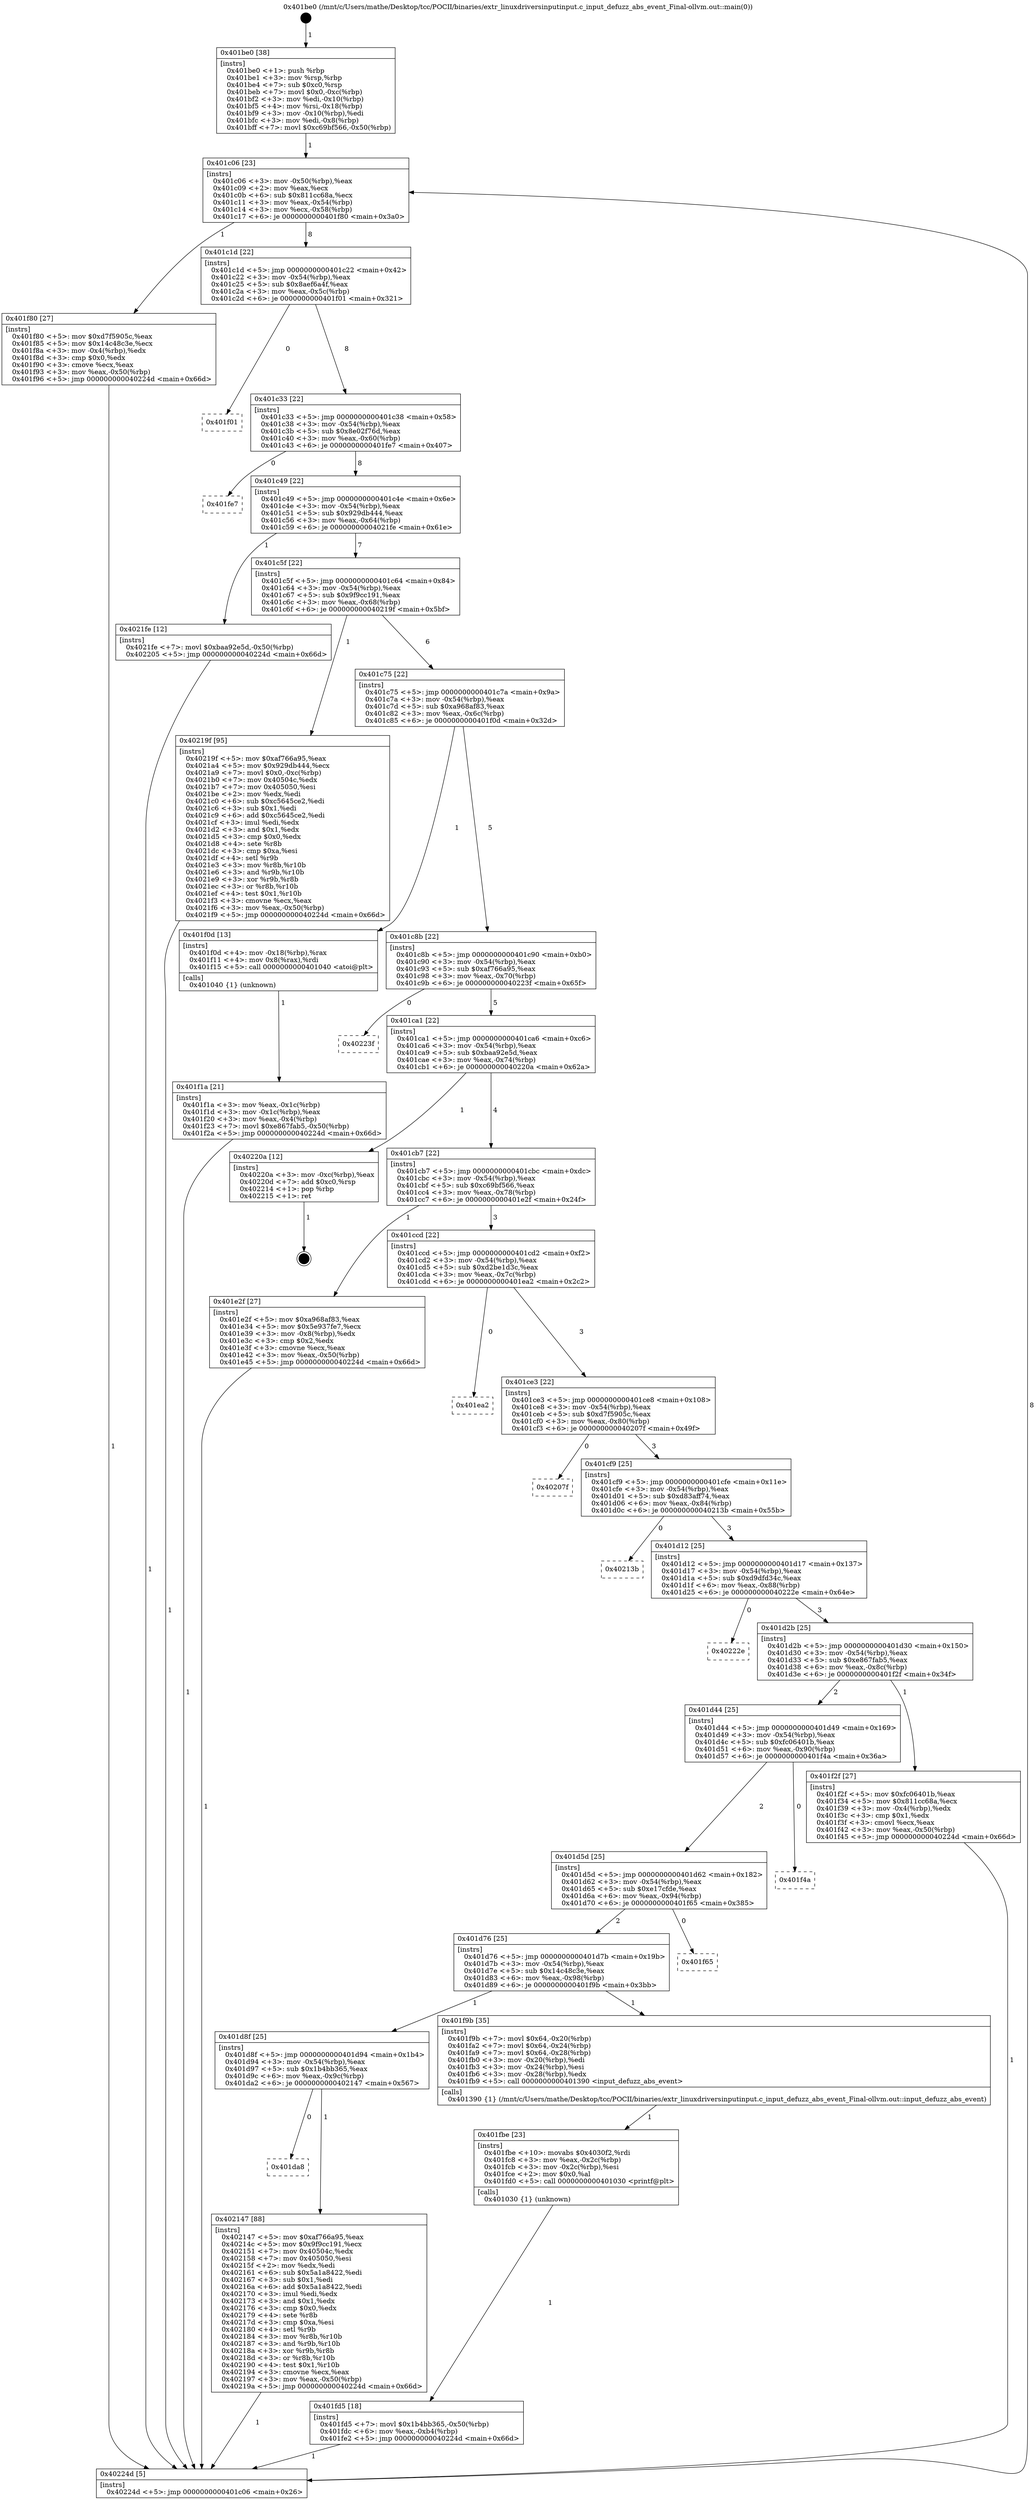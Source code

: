 digraph "0x401be0" {
  label = "0x401be0 (/mnt/c/Users/mathe/Desktop/tcc/POCII/binaries/extr_linuxdriversinputinput.c_input_defuzz_abs_event_Final-ollvm.out::main(0))"
  labelloc = "t"
  node[shape=record]

  Entry [label="",width=0.3,height=0.3,shape=circle,fillcolor=black,style=filled]
  "0x401c06" [label="{
     0x401c06 [23]\l
     | [instrs]\l
     &nbsp;&nbsp;0x401c06 \<+3\>: mov -0x50(%rbp),%eax\l
     &nbsp;&nbsp;0x401c09 \<+2\>: mov %eax,%ecx\l
     &nbsp;&nbsp;0x401c0b \<+6\>: sub $0x811cc68a,%ecx\l
     &nbsp;&nbsp;0x401c11 \<+3\>: mov %eax,-0x54(%rbp)\l
     &nbsp;&nbsp;0x401c14 \<+3\>: mov %ecx,-0x58(%rbp)\l
     &nbsp;&nbsp;0x401c17 \<+6\>: je 0000000000401f80 \<main+0x3a0\>\l
  }"]
  "0x401f80" [label="{
     0x401f80 [27]\l
     | [instrs]\l
     &nbsp;&nbsp;0x401f80 \<+5\>: mov $0xd7f5905c,%eax\l
     &nbsp;&nbsp;0x401f85 \<+5\>: mov $0x14c48c3e,%ecx\l
     &nbsp;&nbsp;0x401f8a \<+3\>: mov -0x4(%rbp),%edx\l
     &nbsp;&nbsp;0x401f8d \<+3\>: cmp $0x0,%edx\l
     &nbsp;&nbsp;0x401f90 \<+3\>: cmove %ecx,%eax\l
     &nbsp;&nbsp;0x401f93 \<+3\>: mov %eax,-0x50(%rbp)\l
     &nbsp;&nbsp;0x401f96 \<+5\>: jmp 000000000040224d \<main+0x66d\>\l
  }"]
  "0x401c1d" [label="{
     0x401c1d [22]\l
     | [instrs]\l
     &nbsp;&nbsp;0x401c1d \<+5\>: jmp 0000000000401c22 \<main+0x42\>\l
     &nbsp;&nbsp;0x401c22 \<+3\>: mov -0x54(%rbp),%eax\l
     &nbsp;&nbsp;0x401c25 \<+5\>: sub $0x8aef6a4f,%eax\l
     &nbsp;&nbsp;0x401c2a \<+3\>: mov %eax,-0x5c(%rbp)\l
     &nbsp;&nbsp;0x401c2d \<+6\>: je 0000000000401f01 \<main+0x321\>\l
  }"]
  Exit [label="",width=0.3,height=0.3,shape=circle,fillcolor=black,style=filled,peripheries=2]
  "0x401f01" [label="{
     0x401f01\l
  }", style=dashed]
  "0x401c33" [label="{
     0x401c33 [22]\l
     | [instrs]\l
     &nbsp;&nbsp;0x401c33 \<+5\>: jmp 0000000000401c38 \<main+0x58\>\l
     &nbsp;&nbsp;0x401c38 \<+3\>: mov -0x54(%rbp),%eax\l
     &nbsp;&nbsp;0x401c3b \<+5\>: sub $0x8e02f76d,%eax\l
     &nbsp;&nbsp;0x401c40 \<+3\>: mov %eax,-0x60(%rbp)\l
     &nbsp;&nbsp;0x401c43 \<+6\>: je 0000000000401fe7 \<main+0x407\>\l
  }"]
  "0x401da8" [label="{
     0x401da8\l
  }", style=dashed]
  "0x401fe7" [label="{
     0x401fe7\l
  }", style=dashed]
  "0x401c49" [label="{
     0x401c49 [22]\l
     | [instrs]\l
     &nbsp;&nbsp;0x401c49 \<+5\>: jmp 0000000000401c4e \<main+0x6e\>\l
     &nbsp;&nbsp;0x401c4e \<+3\>: mov -0x54(%rbp),%eax\l
     &nbsp;&nbsp;0x401c51 \<+5\>: sub $0x929db444,%eax\l
     &nbsp;&nbsp;0x401c56 \<+3\>: mov %eax,-0x64(%rbp)\l
     &nbsp;&nbsp;0x401c59 \<+6\>: je 00000000004021fe \<main+0x61e\>\l
  }"]
  "0x402147" [label="{
     0x402147 [88]\l
     | [instrs]\l
     &nbsp;&nbsp;0x402147 \<+5\>: mov $0xaf766a95,%eax\l
     &nbsp;&nbsp;0x40214c \<+5\>: mov $0x9f9cc191,%ecx\l
     &nbsp;&nbsp;0x402151 \<+7\>: mov 0x40504c,%edx\l
     &nbsp;&nbsp;0x402158 \<+7\>: mov 0x405050,%esi\l
     &nbsp;&nbsp;0x40215f \<+2\>: mov %edx,%edi\l
     &nbsp;&nbsp;0x402161 \<+6\>: sub $0x5a1a8422,%edi\l
     &nbsp;&nbsp;0x402167 \<+3\>: sub $0x1,%edi\l
     &nbsp;&nbsp;0x40216a \<+6\>: add $0x5a1a8422,%edi\l
     &nbsp;&nbsp;0x402170 \<+3\>: imul %edi,%edx\l
     &nbsp;&nbsp;0x402173 \<+3\>: and $0x1,%edx\l
     &nbsp;&nbsp;0x402176 \<+3\>: cmp $0x0,%edx\l
     &nbsp;&nbsp;0x402179 \<+4\>: sete %r8b\l
     &nbsp;&nbsp;0x40217d \<+3\>: cmp $0xa,%esi\l
     &nbsp;&nbsp;0x402180 \<+4\>: setl %r9b\l
     &nbsp;&nbsp;0x402184 \<+3\>: mov %r8b,%r10b\l
     &nbsp;&nbsp;0x402187 \<+3\>: and %r9b,%r10b\l
     &nbsp;&nbsp;0x40218a \<+3\>: xor %r9b,%r8b\l
     &nbsp;&nbsp;0x40218d \<+3\>: or %r8b,%r10b\l
     &nbsp;&nbsp;0x402190 \<+4\>: test $0x1,%r10b\l
     &nbsp;&nbsp;0x402194 \<+3\>: cmovne %ecx,%eax\l
     &nbsp;&nbsp;0x402197 \<+3\>: mov %eax,-0x50(%rbp)\l
     &nbsp;&nbsp;0x40219a \<+5\>: jmp 000000000040224d \<main+0x66d\>\l
  }"]
  "0x4021fe" [label="{
     0x4021fe [12]\l
     | [instrs]\l
     &nbsp;&nbsp;0x4021fe \<+7\>: movl $0xbaa92e5d,-0x50(%rbp)\l
     &nbsp;&nbsp;0x402205 \<+5\>: jmp 000000000040224d \<main+0x66d\>\l
  }"]
  "0x401c5f" [label="{
     0x401c5f [22]\l
     | [instrs]\l
     &nbsp;&nbsp;0x401c5f \<+5\>: jmp 0000000000401c64 \<main+0x84\>\l
     &nbsp;&nbsp;0x401c64 \<+3\>: mov -0x54(%rbp),%eax\l
     &nbsp;&nbsp;0x401c67 \<+5\>: sub $0x9f9cc191,%eax\l
     &nbsp;&nbsp;0x401c6c \<+3\>: mov %eax,-0x68(%rbp)\l
     &nbsp;&nbsp;0x401c6f \<+6\>: je 000000000040219f \<main+0x5bf\>\l
  }"]
  "0x401fd5" [label="{
     0x401fd5 [18]\l
     | [instrs]\l
     &nbsp;&nbsp;0x401fd5 \<+7\>: movl $0x1b4bb365,-0x50(%rbp)\l
     &nbsp;&nbsp;0x401fdc \<+6\>: mov %eax,-0xb4(%rbp)\l
     &nbsp;&nbsp;0x401fe2 \<+5\>: jmp 000000000040224d \<main+0x66d\>\l
  }"]
  "0x40219f" [label="{
     0x40219f [95]\l
     | [instrs]\l
     &nbsp;&nbsp;0x40219f \<+5\>: mov $0xaf766a95,%eax\l
     &nbsp;&nbsp;0x4021a4 \<+5\>: mov $0x929db444,%ecx\l
     &nbsp;&nbsp;0x4021a9 \<+7\>: movl $0x0,-0xc(%rbp)\l
     &nbsp;&nbsp;0x4021b0 \<+7\>: mov 0x40504c,%edx\l
     &nbsp;&nbsp;0x4021b7 \<+7\>: mov 0x405050,%esi\l
     &nbsp;&nbsp;0x4021be \<+2\>: mov %edx,%edi\l
     &nbsp;&nbsp;0x4021c0 \<+6\>: sub $0xc5645ce2,%edi\l
     &nbsp;&nbsp;0x4021c6 \<+3\>: sub $0x1,%edi\l
     &nbsp;&nbsp;0x4021c9 \<+6\>: add $0xc5645ce2,%edi\l
     &nbsp;&nbsp;0x4021cf \<+3\>: imul %edi,%edx\l
     &nbsp;&nbsp;0x4021d2 \<+3\>: and $0x1,%edx\l
     &nbsp;&nbsp;0x4021d5 \<+3\>: cmp $0x0,%edx\l
     &nbsp;&nbsp;0x4021d8 \<+4\>: sete %r8b\l
     &nbsp;&nbsp;0x4021dc \<+3\>: cmp $0xa,%esi\l
     &nbsp;&nbsp;0x4021df \<+4\>: setl %r9b\l
     &nbsp;&nbsp;0x4021e3 \<+3\>: mov %r8b,%r10b\l
     &nbsp;&nbsp;0x4021e6 \<+3\>: and %r9b,%r10b\l
     &nbsp;&nbsp;0x4021e9 \<+3\>: xor %r9b,%r8b\l
     &nbsp;&nbsp;0x4021ec \<+3\>: or %r8b,%r10b\l
     &nbsp;&nbsp;0x4021ef \<+4\>: test $0x1,%r10b\l
     &nbsp;&nbsp;0x4021f3 \<+3\>: cmovne %ecx,%eax\l
     &nbsp;&nbsp;0x4021f6 \<+3\>: mov %eax,-0x50(%rbp)\l
     &nbsp;&nbsp;0x4021f9 \<+5\>: jmp 000000000040224d \<main+0x66d\>\l
  }"]
  "0x401c75" [label="{
     0x401c75 [22]\l
     | [instrs]\l
     &nbsp;&nbsp;0x401c75 \<+5\>: jmp 0000000000401c7a \<main+0x9a\>\l
     &nbsp;&nbsp;0x401c7a \<+3\>: mov -0x54(%rbp),%eax\l
     &nbsp;&nbsp;0x401c7d \<+5\>: sub $0xa968af83,%eax\l
     &nbsp;&nbsp;0x401c82 \<+3\>: mov %eax,-0x6c(%rbp)\l
     &nbsp;&nbsp;0x401c85 \<+6\>: je 0000000000401f0d \<main+0x32d\>\l
  }"]
  "0x401fbe" [label="{
     0x401fbe [23]\l
     | [instrs]\l
     &nbsp;&nbsp;0x401fbe \<+10\>: movabs $0x4030f2,%rdi\l
     &nbsp;&nbsp;0x401fc8 \<+3\>: mov %eax,-0x2c(%rbp)\l
     &nbsp;&nbsp;0x401fcb \<+3\>: mov -0x2c(%rbp),%esi\l
     &nbsp;&nbsp;0x401fce \<+2\>: mov $0x0,%al\l
     &nbsp;&nbsp;0x401fd0 \<+5\>: call 0000000000401030 \<printf@plt\>\l
     | [calls]\l
     &nbsp;&nbsp;0x401030 \{1\} (unknown)\l
  }"]
  "0x401f0d" [label="{
     0x401f0d [13]\l
     | [instrs]\l
     &nbsp;&nbsp;0x401f0d \<+4\>: mov -0x18(%rbp),%rax\l
     &nbsp;&nbsp;0x401f11 \<+4\>: mov 0x8(%rax),%rdi\l
     &nbsp;&nbsp;0x401f15 \<+5\>: call 0000000000401040 \<atoi@plt\>\l
     | [calls]\l
     &nbsp;&nbsp;0x401040 \{1\} (unknown)\l
  }"]
  "0x401c8b" [label="{
     0x401c8b [22]\l
     | [instrs]\l
     &nbsp;&nbsp;0x401c8b \<+5\>: jmp 0000000000401c90 \<main+0xb0\>\l
     &nbsp;&nbsp;0x401c90 \<+3\>: mov -0x54(%rbp),%eax\l
     &nbsp;&nbsp;0x401c93 \<+5\>: sub $0xaf766a95,%eax\l
     &nbsp;&nbsp;0x401c98 \<+3\>: mov %eax,-0x70(%rbp)\l
     &nbsp;&nbsp;0x401c9b \<+6\>: je 000000000040223f \<main+0x65f\>\l
  }"]
  "0x401d8f" [label="{
     0x401d8f [25]\l
     | [instrs]\l
     &nbsp;&nbsp;0x401d8f \<+5\>: jmp 0000000000401d94 \<main+0x1b4\>\l
     &nbsp;&nbsp;0x401d94 \<+3\>: mov -0x54(%rbp),%eax\l
     &nbsp;&nbsp;0x401d97 \<+5\>: sub $0x1b4bb365,%eax\l
     &nbsp;&nbsp;0x401d9c \<+6\>: mov %eax,-0x9c(%rbp)\l
     &nbsp;&nbsp;0x401da2 \<+6\>: je 0000000000402147 \<main+0x567\>\l
  }"]
  "0x40223f" [label="{
     0x40223f\l
  }", style=dashed]
  "0x401ca1" [label="{
     0x401ca1 [22]\l
     | [instrs]\l
     &nbsp;&nbsp;0x401ca1 \<+5\>: jmp 0000000000401ca6 \<main+0xc6\>\l
     &nbsp;&nbsp;0x401ca6 \<+3\>: mov -0x54(%rbp),%eax\l
     &nbsp;&nbsp;0x401ca9 \<+5\>: sub $0xbaa92e5d,%eax\l
     &nbsp;&nbsp;0x401cae \<+3\>: mov %eax,-0x74(%rbp)\l
     &nbsp;&nbsp;0x401cb1 \<+6\>: je 000000000040220a \<main+0x62a\>\l
  }"]
  "0x401f9b" [label="{
     0x401f9b [35]\l
     | [instrs]\l
     &nbsp;&nbsp;0x401f9b \<+7\>: movl $0x64,-0x20(%rbp)\l
     &nbsp;&nbsp;0x401fa2 \<+7\>: movl $0x64,-0x24(%rbp)\l
     &nbsp;&nbsp;0x401fa9 \<+7\>: movl $0x64,-0x28(%rbp)\l
     &nbsp;&nbsp;0x401fb0 \<+3\>: mov -0x20(%rbp),%edi\l
     &nbsp;&nbsp;0x401fb3 \<+3\>: mov -0x24(%rbp),%esi\l
     &nbsp;&nbsp;0x401fb6 \<+3\>: mov -0x28(%rbp),%edx\l
     &nbsp;&nbsp;0x401fb9 \<+5\>: call 0000000000401390 \<input_defuzz_abs_event\>\l
     | [calls]\l
     &nbsp;&nbsp;0x401390 \{1\} (/mnt/c/Users/mathe/Desktop/tcc/POCII/binaries/extr_linuxdriversinputinput.c_input_defuzz_abs_event_Final-ollvm.out::input_defuzz_abs_event)\l
  }"]
  "0x40220a" [label="{
     0x40220a [12]\l
     | [instrs]\l
     &nbsp;&nbsp;0x40220a \<+3\>: mov -0xc(%rbp),%eax\l
     &nbsp;&nbsp;0x40220d \<+7\>: add $0xc0,%rsp\l
     &nbsp;&nbsp;0x402214 \<+1\>: pop %rbp\l
     &nbsp;&nbsp;0x402215 \<+1\>: ret\l
  }"]
  "0x401cb7" [label="{
     0x401cb7 [22]\l
     | [instrs]\l
     &nbsp;&nbsp;0x401cb7 \<+5\>: jmp 0000000000401cbc \<main+0xdc\>\l
     &nbsp;&nbsp;0x401cbc \<+3\>: mov -0x54(%rbp),%eax\l
     &nbsp;&nbsp;0x401cbf \<+5\>: sub $0xc69bf566,%eax\l
     &nbsp;&nbsp;0x401cc4 \<+3\>: mov %eax,-0x78(%rbp)\l
     &nbsp;&nbsp;0x401cc7 \<+6\>: je 0000000000401e2f \<main+0x24f\>\l
  }"]
  "0x401d76" [label="{
     0x401d76 [25]\l
     | [instrs]\l
     &nbsp;&nbsp;0x401d76 \<+5\>: jmp 0000000000401d7b \<main+0x19b\>\l
     &nbsp;&nbsp;0x401d7b \<+3\>: mov -0x54(%rbp),%eax\l
     &nbsp;&nbsp;0x401d7e \<+5\>: sub $0x14c48c3e,%eax\l
     &nbsp;&nbsp;0x401d83 \<+6\>: mov %eax,-0x98(%rbp)\l
     &nbsp;&nbsp;0x401d89 \<+6\>: je 0000000000401f9b \<main+0x3bb\>\l
  }"]
  "0x401e2f" [label="{
     0x401e2f [27]\l
     | [instrs]\l
     &nbsp;&nbsp;0x401e2f \<+5\>: mov $0xa968af83,%eax\l
     &nbsp;&nbsp;0x401e34 \<+5\>: mov $0x5e937fe7,%ecx\l
     &nbsp;&nbsp;0x401e39 \<+3\>: mov -0x8(%rbp),%edx\l
     &nbsp;&nbsp;0x401e3c \<+3\>: cmp $0x2,%edx\l
     &nbsp;&nbsp;0x401e3f \<+3\>: cmovne %ecx,%eax\l
     &nbsp;&nbsp;0x401e42 \<+3\>: mov %eax,-0x50(%rbp)\l
     &nbsp;&nbsp;0x401e45 \<+5\>: jmp 000000000040224d \<main+0x66d\>\l
  }"]
  "0x401ccd" [label="{
     0x401ccd [22]\l
     | [instrs]\l
     &nbsp;&nbsp;0x401ccd \<+5\>: jmp 0000000000401cd2 \<main+0xf2\>\l
     &nbsp;&nbsp;0x401cd2 \<+3\>: mov -0x54(%rbp),%eax\l
     &nbsp;&nbsp;0x401cd5 \<+5\>: sub $0xd2be1d3c,%eax\l
     &nbsp;&nbsp;0x401cda \<+3\>: mov %eax,-0x7c(%rbp)\l
     &nbsp;&nbsp;0x401cdd \<+6\>: je 0000000000401ea2 \<main+0x2c2\>\l
  }"]
  "0x40224d" [label="{
     0x40224d [5]\l
     | [instrs]\l
     &nbsp;&nbsp;0x40224d \<+5\>: jmp 0000000000401c06 \<main+0x26\>\l
  }"]
  "0x401be0" [label="{
     0x401be0 [38]\l
     | [instrs]\l
     &nbsp;&nbsp;0x401be0 \<+1\>: push %rbp\l
     &nbsp;&nbsp;0x401be1 \<+3\>: mov %rsp,%rbp\l
     &nbsp;&nbsp;0x401be4 \<+7\>: sub $0xc0,%rsp\l
     &nbsp;&nbsp;0x401beb \<+7\>: movl $0x0,-0xc(%rbp)\l
     &nbsp;&nbsp;0x401bf2 \<+3\>: mov %edi,-0x10(%rbp)\l
     &nbsp;&nbsp;0x401bf5 \<+4\>: mov %rsi,-0x18(%rbp)\l
     &nbsp;&nbsp;0x401bf9 \<+3\>: mov -0x10(%rbp),%edi\l
     &nbsp;&nbsp;0x401bfc \<+3\>: mov %edi,-0x8(%rbp)\l
     &nbsp;&nbsp;0x401bff \<+7\>: movl $0xc69bf566,-0x50(%rbp)\l
  }"]
  "0x401f1a" [label="{
     0x401f1a [21]\l
     | [instrs]\l
     &nbsp;&nbsp;0x401f1a \<+3\>: mov %eax,-0x1c(%rbp)\l
     &nbsp;&nbsp;0x401f1d \<+3\>: mov -0x1c(%rbp),%eax\l
     &nbsp;&nbsp;0x401f20 \<+3\>: mov %eax,-0x4(%rbp)\l
     &nbsp;&nbsp;0x401f23 \<+7\>: movl $0xe867fab5,-0x50(%rbp)\l
     &nbsp;&nbsp;0x401f2a \<+5\>: jmp 000000000040224d \<main+0x66d\>\l
  }"]
  "0x401f65" [label="{
     0x401f65\l
  }", style=dashed]
  "0x401ea2" [label="{
     0x401ea2\l
  }", style=dashed]
  "0x401ce3" [label="{
     0x401ce3 [22]\l
     | [instrs]\l
     &nbsp;&nbsp;0x401ce3 \<+5\>: jmp 0000000000401ce8 \<main+0x108\>\l
     &nbsp;&nbsp;0x401ce8 \<+3\>: mov -0x54(%rbp),%eax\l
     &nbsp;&nbsp;0x401ceb \<+5\>: sub $0xd7f5905c,%eax\l
     &nbsp;&nbsp;0x401cf0 \<+3\>: mov %eax,-0x80(%rbp)\l
     &nbsp;&nbsp;0x401cf3 \<+6\>: je 000000000040207f \<main+0x49f\>\l
  }"]
  "0x401d5d" [label="{
     0x401d5d [25]\l
     | [instrs]\l
     &nbsp;&nbsp;0x401d5d \<+5\>: jmp 0000000000401d62 \<main+0x182\>\l
     &nbsp;&nbsp;0x401d62 \<+3\>: mov -0x54(%rbp),%eax\l
     &nbsp;&nbsp;0x401d65 \<+5\>: sub $0xe17cfde,%eax\l
     &nbsp;&nbsp;0x401d6a \<+6\>: mov %eax,-0x94(%rbp)\l
     &nbsp;&nbsp;0x401d70 \<+6\>: je 0000000000401f65 \<main+0x385\>\l
  }"]
  "0x40207f" [label="{
     0x40207f\l
  }", style=dashed]
  "0x401cf9" [label="{
     0x401cf9 [25]\l
     | [instrs]\l
     &nbsp;&nbsp;0x401cf9 \<+5\>: jmp 0000000000401cfe \<main+0x11e\>\l
     &nbsp;&nbsp;0x401cfe \<+3\>: mov -0x54(%rbp),%eax\l
     &nbsp;&nbsp;0x401d01 \<+5\>: sub $0xd83aff74,%eax\l
     &nbsp;&nbsp;0x401d06 \<+6\>: mov %eax,-0x84(%rbp)\l
     &nbsp;&nbsp;0x401d0c \<+6\>: je 000000000040213b \<main+0x55b\>\l
  }"]
  "0x401f4a" [label="{
     0x401f4a\l
  }", style=dashed]
  "0x40213b" [label="{
     0x40213b\l
  }", style=dashed]
  "0x401d12" [label="{
     0x401d12 [25]\l
     | [instrs]\l
     &nbsp;&nbsp;0x401d12 \<+5\>: jmp 0000000000401d17 \<main+0x137\>\l
     &nbsp;&nbsp;0x401d17 \<+3\>: mov -0x54(%rbp),%eax\l
     &nbsp;&nbsp;0x401d1a \<+5\>: sub $0xd9dfd34c,%eax\l
     &nbsp;&nbsp;0x401d1f \<+6\>: mov %eax,-0x88(%rbp)\l
     &nbsp;&nbsp;0x401d25 \<+6\>: je 000000000040222e \<main+0x64e\>\l
  }"]
  "0x401d44" [label="{
     0x401d44 [25]\l
     | [instrs]\l
     &nbsp;&nbsp;0x401d44 \<+5\>: jmp 0000000000401d49 \<main+0x169\>\l
     &nbsp;&nbsp;0x401d49 \<+3\>: mov -0x54(%rbp),%eax\l
     &nbsp;&nbsp;0x401d4c \<+5\>: sub $0xfc06401b,%eax\l
     &nbsp;&nbsp;0x401d51 \<+6\>: mov %eax,-0x90(%rbp)\l
     &nbsp;&nbsp;0x401d57 \<+6\>: je 0000000000401f4a \<main+0x36a\>\l
  }"]
  "0x40222e" [label="{
     0x40222e\l
  }", style=dashed]
  "0x401d2b" [label="{
     0x401d2b [25]\l
     | [instrs]\l
     &nbsp;&nbsp;0x401d2b \<+5\>: jmp 0000000000401d30 \<main+0x150\>\l
     &nbsp;&nbsp;0x401d30 \<+3\>: mov -0x54(%rbp),%eax\l
     &nbsp;&nbsp;0x401d33 \<+5\>: sub $0xe867fab5,%eax\l
     &nbsp;&nbsp;0x401d38 \<+6\>: mov %eax,-0x8c(%rbp)\l
     &nbsp;&nbsp;0x401d3e \<+6\>: je 0000000000401f2f \<main+0x34f\>\l
  }"]
  "0x401f2f" [label="{
     0x401f2f [27]\l
     | [instrs]\l
     &nbsp;&nbsp;0x401f2f \<+5\>: mov $0xfc06401b,%eax\l
     &nbsp;&nbsp;0x401f34 \<+5\>: mov $0x811cc68a,%ecx\l
     &nbsp;&nbsp;0x401f39 \<+3\>: mov -0x4(%rbp),%edx\l
     &nbsp;&nbsp;0x401f3c \<+3\>: cmp $0x1,%edx\l
     &nbsp;&nbsp;0x401f3f \<+3\>: cmovl %ecx,%eax\l
     &nbsp;&nbsp;0x401f42 \<+3\>: mov %eax,-0x50(%rbp)\l
     &nbsp;&nbsp;0x401f45 \<+5\>: jmp 000000000040224d \<main+0x66d\>\l
  }"]
  Entry -> "0x401be0" [label=" 1"]
  "0x401c06" -> "0x401f80" [label=" 1"]
  "0x401c06" -> "0x401c1d" [label=" 8"]
  "0x40220a" -> Exit [label=" 1"]
  "0x401c1d" -> "0x401f01" [label=" 0"]
  "0x401c1d" -> "0x401c33" [label=" 8"]
  "0x4021fe" -> "0x40224d" [label=" 1"]
  "0x401c33" -> "0x401fe7" [label=" 0"]
  "0x401c33" -> "0x401c49" [label=" 8"]
  "0x40219f" -> "0x40224d" [label=" 1"]
  "0x401c49" -> "0x4021fe" [label=" 1"]
  "0x401c49" -> "0x401c5f" [label=" 7"]
  "0x402147" -> "0x40224d" [label=" 1"]
  "0x401c5f" -> "0x40219f" [label=" 1"]
  "0x401c5f" -> "0x401c75" [label=" 6"]
  "0x401d8f" -> "0x402147" [label=" 1"]
  "0x401c75" -> "0x401f0d" [label=" 1"]
  "0x401c75" -> "0x401c8b" [label=" 5"]
  "0x401d8f" -> "0x401da8" [label=" 0"]
  "0x401c8b" -> "0x40223f" [label=" 0"]
  "0x401c8b" -> "0x401ca1" [label=" 5"]
  "0x401fd5" -> "0x40224d" [label=" 1"]
  "0x401ca1" -> "0x40220a" [label=" 1"]
  "0x401ca1" -> "0x401cb7" [label=" 4"]
  "0x401fbe" -> "0x401fd5" [label=" 1"]
  "0x401cb7" -> "0x401e2f" [label=" 1"]
  "0x401cb7" -> "0x401ccd" [label=" 3"]
  "0x401e2f" -> "0x40224d" [label=" 1"]
  "0x401be0" -> "0x401c06" [label=" 1"]
  "0x40224d" -> "0x401c06" [label=" 8"]
  "0x401f0d" -> "0x401f1a" [label=" 1"]
  "0x401f1a" -> "0x40224d" [label=" 1"]
  "0x401d76" -> "0x401d8f" [label=" 1"]
  "0x401ccd" -> "0x401ea2" [label=" 0"]
  "0x401ccd" -> "0x401ce3" [label=" 3"]
  "0x401d76" -> "0x401f9b" [label=" 1"]
  "0x401ce3" -> "0x40207f" [label=" 0"]
  "0x401ce3" -> "0x401cf9" [label=" 3"]
  "0x401d5d" -> "0x401d76" [label=" 2"]
  "0x401cf9" -> "0x40213b" [label=" 0"]
  "0x401cf9" -> "0x401d12" [label=" 3"]
  "0x401d5d" -> "0x401f65" [label=" 0"]
  "0x401d12" -> "0x40222e" [label=" 0"]
  "0x401d12" -> "0x401d2b" [label=" 3"]
  "0x401d44" -> "0x401d5d" [label=" 2"]
  "0x401d2b" -> "0x401f2f" [label=" 1"]
  "0x401d2b" -> "0x401d44" [label=" 2"]
  "0x401f2f" -> "0x40224d" [label=" 1"]
  "0x401f80" -> "0x40224d" [label=" 1"]
  "0x401f9b" -> "0x401fbe" [label=" 1"]
  "0x401d44" -> "0x401f4a" [label=" 0"]
}

